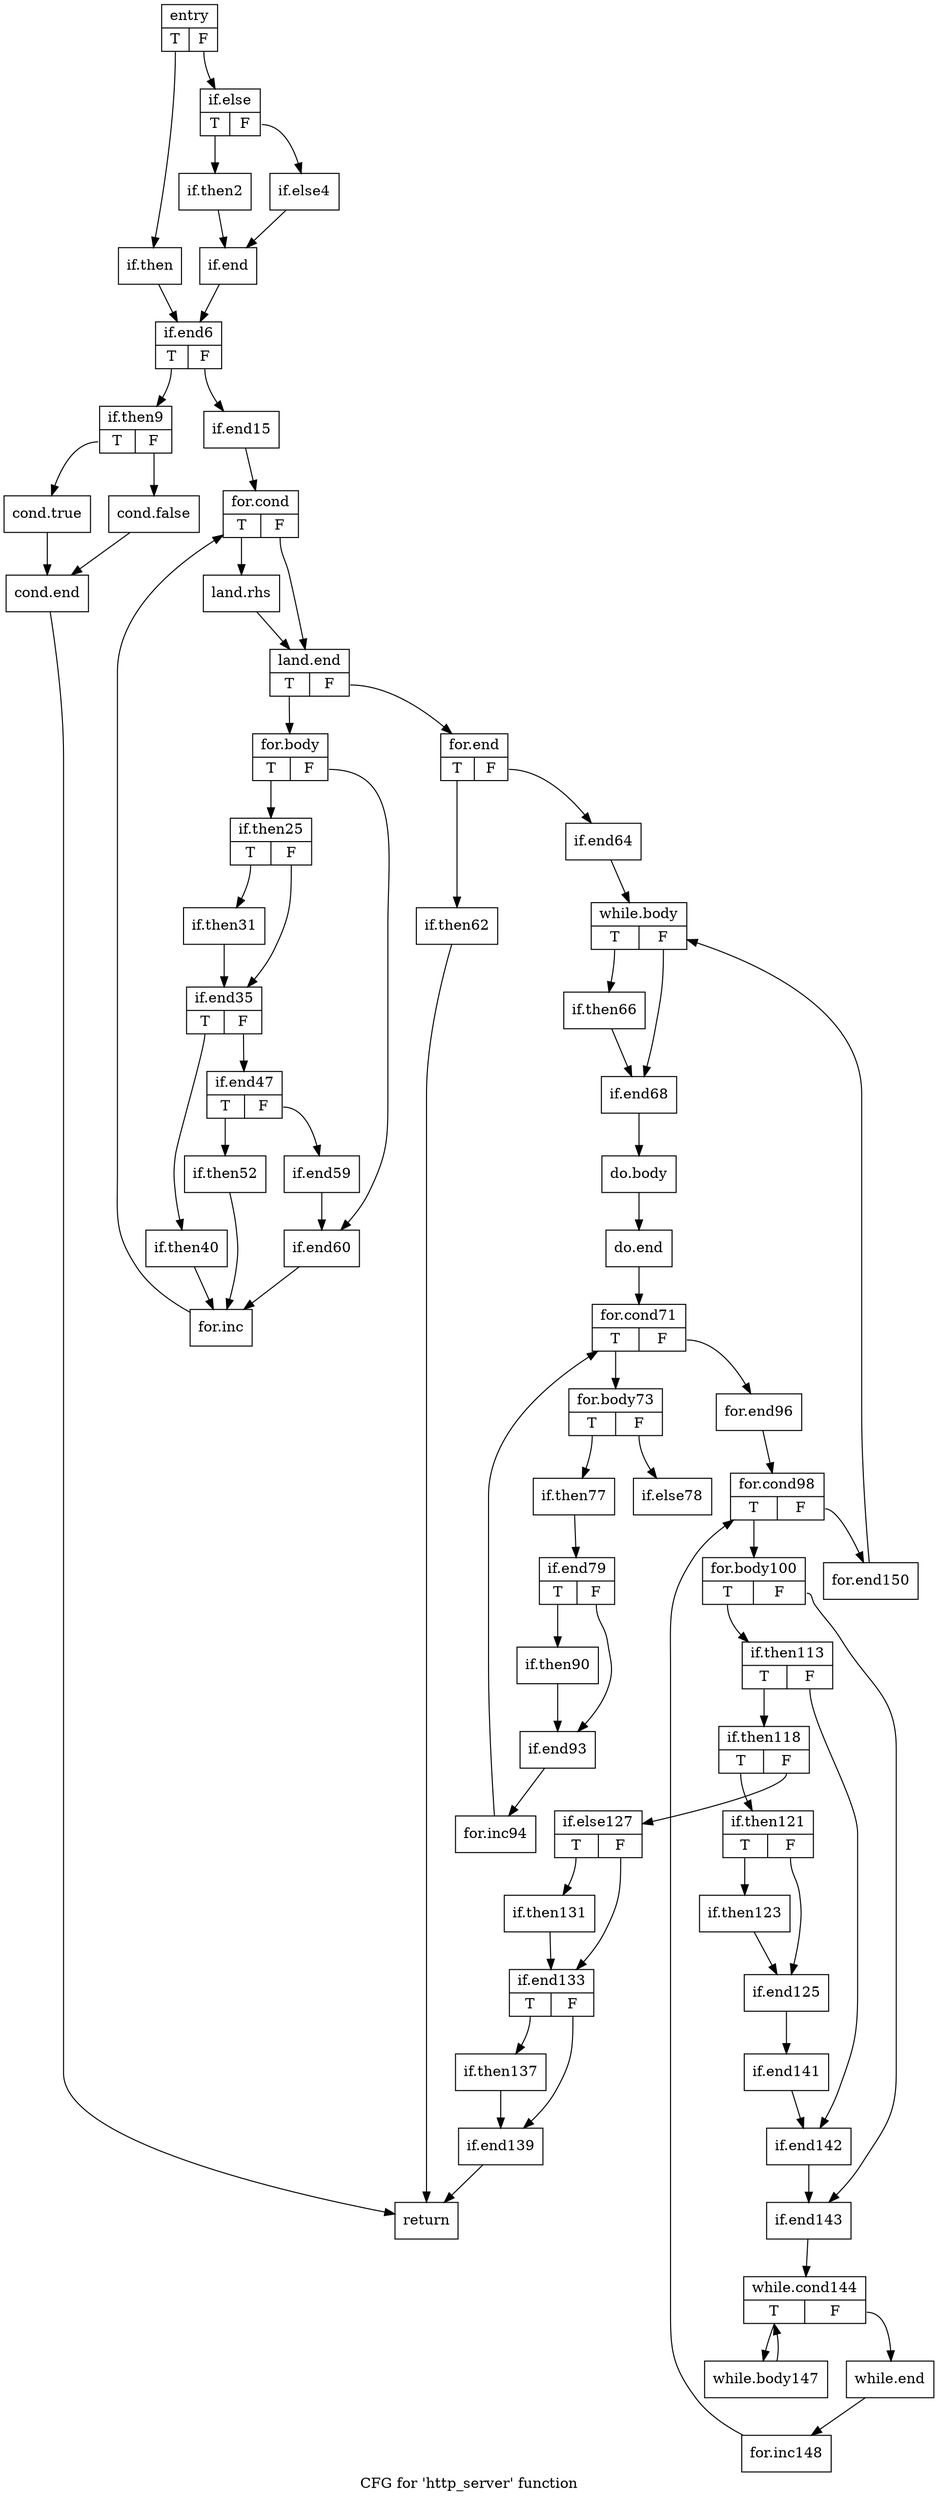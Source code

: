 digraph "CFG for 'http_server' function" {
	label="CFG for 'http_server' function";

	Node0x1c50bf0 [shape=record,label="{entry|{<s0>T|<s1>F}}"];
	Node0x1c50bf0:s0 -> Node0x1c52040;
	Node0x1c50bf0:s1 -> Node0x1c520f0;
	Node0x1c52040 [shape=record,label="{if.then}"];
	Node0x1c52040 -> Node0x1c52370;
	Node0x1c520f0 [shape=record,label="{if.else|{<s0>T|<s1>F}}"];
	Node0x1c520f0:s0 -> Node0x1c524b0;
	Node0x1c520f0:s1 -> Node0x1c52590;
	Node0x1c524b0 [shape=record,label="{if.then2}"];
	Node0x1c524b0 -> Node0x1bd2560;
	Node0x1c52590 [shape=record,label="{if.else4}"];
	Node0x1c52590 -> Node0x1bd2560;
	Node0x1bd2560 [shape=record,label="{if.end}"];
	Node0x1bd2560 -> Node0x1c52370;
	Node0x1c52370 [shape=record,label="{if.end6|{<s0>T|<s1>F}}"];
	Node0x1c52370:s0 -> Node0x1bd30f0;
	Node0x1c52370:s1 -> Node0x1bd31a0;
	Node0x1bd30f0 [shape=record,label="{if.then9|{<s0>T|<s1>F}}"];
	Node0x1bd30f0:s0 -> Node0x1bd2c60;
	Node0x1bd30f0:s1 -> Node0x1c51890;
	Node0x1bd2c60 [shape=record,label="{cond.true}"];
	Node0x1bd2c60 -> Node0x1bd3b10;
	Node0x1c51890 [shape=record,label="{cond.false}"];
	Node0x1c51890 -> Node0x1bd3b10;
	Node0x1bd3b10 [shape=record,label="{cond.end}"];
	Node0x1bd3b10 -> Node0x1bd4460;
	Node0x1bd31a0 [shape=record,label="{if.end15}"];
	Node0x1bd31a0 -> Node0x1bd4630;
	Node0x1bd4630 [shape=record,label="{for.cond|{<s0>T|<s1>F}}"];
	Node0x1bd4630:s0 -> Node0x1bd4830;
	Node0x1bd4630:s1 -> Node0x1bd4910;
	Node0x1bd4830 [shape=record,label="{land.rhs}"];
	Node0x1bd4830 -> Node0x1bd4910;
	Node0x1bd4910 [shape=record,label="{land.end|{<s0>T|<s1>F}}"];
	Node0x1bd4910:s0 -> Node0x1bd4c10;
	Node0x1bd4910:s1 -> Node0x1bd4c90;
	Node0x1bd4c10 [shape=record,label="{for.body|{<s0>T|<s1>F}}"];
	Node0x1bd4c10:s0 -> Node0x1bd5860;
	Node0x1bd4c10:s1 -> Node0x1bd5940;
	Node0x1bd5860 [shape=record,label="{if.then25|{<s0>T|<s1>F}}"];
	Node0x1bd5860:s0 -> Node0x1bd6040;
	Node0x1bd5860:s1 -> Node0x1bd6120;
	Node0x1bd6040 [shape=record,label="{if.then31}"];
	Node0x1bd6040 -> Node0x1bd6120;
	Node0x1bd6120 [shape=record,label="{if.end35|{<s0>T|<s1>F}}"];
	Node0x1bd6120:s0 -> Node0x1bd6e60;
	Node0x1bd6120:s1 -> Node0x1bd6f40;
	Node0x1bd6e60 [shape=record,label="{if.then40}"];
	Node0x1bd6e60 -> Node0x1bd36e0;
	Node0x1bd6f40 [shape=record,label="{if.end47|{<s0>T|<s1>F}}"];
	Node0x1bd6f40:s0 -> Node0x1bd8320;
	Node0x1bd6f40:s1 -> Node0x1bd8400;
	Node0x1bd8320 [shape=record,label="{if.then52}"];
	Node0x1bd8320 -> Node0x1bd36e0;
	Node0x1bd8400 [shape=record,label="{if.end59}"];
	Node0x1bd8400 -> Node0x1bd5940;
	Node0x1bd5940 [shape=record,label="{if.end60}"];
	Node0x1bd5940 -> Node0x1bd36e0;
	Node0x1bd36e0 [shape=record,label="{for.inc}"];
	Node0x1bd36e0 -> Node0x1bd4630;
	Node0x1bd4c90 [shape=record,label="{for.end|{<s0>T|<s1>F}}"];
	Node0x1bd4c90:s0 -> Node0x1bd9080;
	Node0x1bd4c90:s1 -> Node0x1bd9160;
	Node0x1bd9080 [shape=record,label="{if.then62}"];
	Node0x1bd9080 -> Node0x1bd4460;
	Node0x1bd9160 [shape=record,label="{if.end64}"];
	Node0x1bd9160 -> Node0x1bd9540;
	Node0x1bd9540 [shape=record,label="{while.body|{<s0>T|<s1>F}}"];
	Node0x1bd9540:s0 -> Node0x1bd96e0;
	Node0x1bd9540:s1 -> Node0x1bd97c0;
	Node0x1bd96e0 [shape=record,label="{if.then66}"];
	Node0x1bd96e0 -> Node0x1bd97c0;
	Node0x1bd97c0 [shape=record,label="{if.end68}"];
	Node0x1bd97c0 -> Node0x1bd9d90;
	Node0x1bd9d90 [shape=record,label="{do.body}"];
	Node0x1bd9d90 -> Node0x1bda000;
	Node0x1bda000 [shape=record,label="{do.end}"];
	Node0x1bda000 -> Node0x1bdbb00;
	Node0x1bdbb00 [shape=record,label="{for.cond71|{<s0>T|<s1>F}}"];
	Node0x1bdbb00:s0 -> Node0x1bdbca0;
	Node0x1bdbb00:s1 -> Node0x1bdbd50;
	Node0x1bdbca0 [shape=record,label="{for.body73|{<s0>T|<s1>F}}"];
	Node0x1bdbca0:s0 -> Node0x1bdc080;
	Node0x1bdbca0:s1 -> Node0x1bdc160;
	Node0x1bdc080 [shape=record,label="{if.then77}"];
	Node0x1bdc080 -> Node0x1bdc2d0;
	Node0x1bdc160 [shape=record,label="{if.else78}"];
	Node0x1bdc2d0 [shape=record,label="{if.end79|{<s0>T|<s1>F}}"];
	Node0x1bdc2d0:s0 -> Node0x1bdd2c0;
	Node0x1bdc2d0:s1 -> Node0x1bdd3a0;
	Node0x1bdd2c0 [shape=record,label="{if.then90}"];
	Node0x1bdd2c0 -> Node0x1bdd3a0;
	Node0x1bdd3a0 [shape=record,label="{if.end93}"];
	Node0x1bdd3a0 -> Node0x1bdd7b0;
	Node0x1bdd7b0 [shape=record,label="{for.inc94}"];
	Node0x1bdd7b0 -> Node0x1bdbb00;
	Node0x1bdbd50 [shape=record,label="{for.end96}"];
	Node0x1bdbd50 -> Node0x1bddce0;
	Node0x1bddce0 [shape=record,label="{for.cond98|{<s0>T|<s1>F}}"];
	Node0x1bddce0:s0 -> Node0x1bddf10;
	Node0x1bddce0:s1 -> Node0x1bddff0;
	Node0x1bddf10 [shape=record,label="{for.body100|{<s0>T|<s1>F}}"];
	Node0x1bddf10:s0 -> Node0x1bdeb30;
	Node0x1bddf10:s1 -> Node0x1bdec10;
	Node0x1bdeb30 [shape=record,label="{if.then113|{<s0>T|<s1>F}}"];
	Node0x1bdeb30:s0 -> Node0x1bdf410;
	Node0x1bdeb30:s1 -> Node0x1bdf4f0;
	Node0x1bdf410 [shape=record,label="{if.then118|{<s0>T|<s1>F}}"];
	Node0x1bdf410:s0 -> Node0x1bd7570;
	Node0x1bdf410:s1 -> Node0x1bd7650;
	Node0x1bd7570 [shape=record,label="{if.then121|{<s0>T|<s1>F}}"];
	Node0x1bd7570:s0 -> Node0x1bd7850;
	Node0x1bd7570:s1 -> Node0x1bd7930;
	Node0x1bd7850 [shape=record,label="{if.then123}"];
	Node0x1bd7850 -> Node0x1bd7930;
	Node0x1bd7930 [shape=record,label="{if.end125}"];
	Node0x1bd7930 -> Node0x1bd7d00;
	Node0x1bd7650 [shape=record,label="{if.else127|{<s0>T|<s1>F}}"];
	Node0x1bd7650:s0 -> Node0x1bd8140;
	Node0x1bd7650:s1 -> Node0x1be1210;
	Node0x1bd8140 [shape=record,label="{if.then131}"];
	Node0x1bd8140 -> Node0x1be1210;
	Node0x1be1210 [shape=record,label="{if.end133|{<s0>T|<s1>F}}"];
	Node0x1be1210:s0 -> Node0x1be1860;
	Node0x1be1210:s1 -> Node0x1be1940;
	Node0x1be1860 [shape=record,label="{if.then137}"];
	Node0x1be1860 -> Node0x1be1940;
	Node0x1be1940 [shape=record,label="{if.end139}"];
	Node0x1be1940 -> Node0x1bd4460;
	Node0x1bd7d00 [shape=record,label="{if.end141}"];
	Node0x1bd7d00 -> Node0x1bdf4f0;
	Node0x1bdf4f0 [shape=record,label="{if.end142}"];
	Node0x1bdf4f0 -> Node0x1bdec10;
	Node0x1bdec10 [shape=record,label="{if.end143}"];
	Node0x1bdec10 -> Node0x1be1e50;
	Node0x1be1e50 [shape=record,label="{while.cond144|{<s0>T|<s1>F}}"];
	Node0x1be1e50:s0 -> Node0x1be21b0;
	Node0x1be1e50:s1 -> Node0x1be2200;
	Node0x1be21b0 [shape=record,label="{while.body147}"];
	Node0x1be21b0 -> Node0x1be1e50;
	Node0x1be2200 [shape=record,label="{while.end}"];
	Node0x1be2200 -> Node0x1c527d0;
	Node0x1c527d0 [shape=record,label="{for.inc148}"];
	Node0x1c527d0 -> Node0x1bddce0;
	Node0x1bddff0 [shape=record,label="{for.end150}"];
	Node0x1bddff0 -> Node0x1bd9540;
	Node0x1bd4460 [shape=record,label="{return}"];
}
